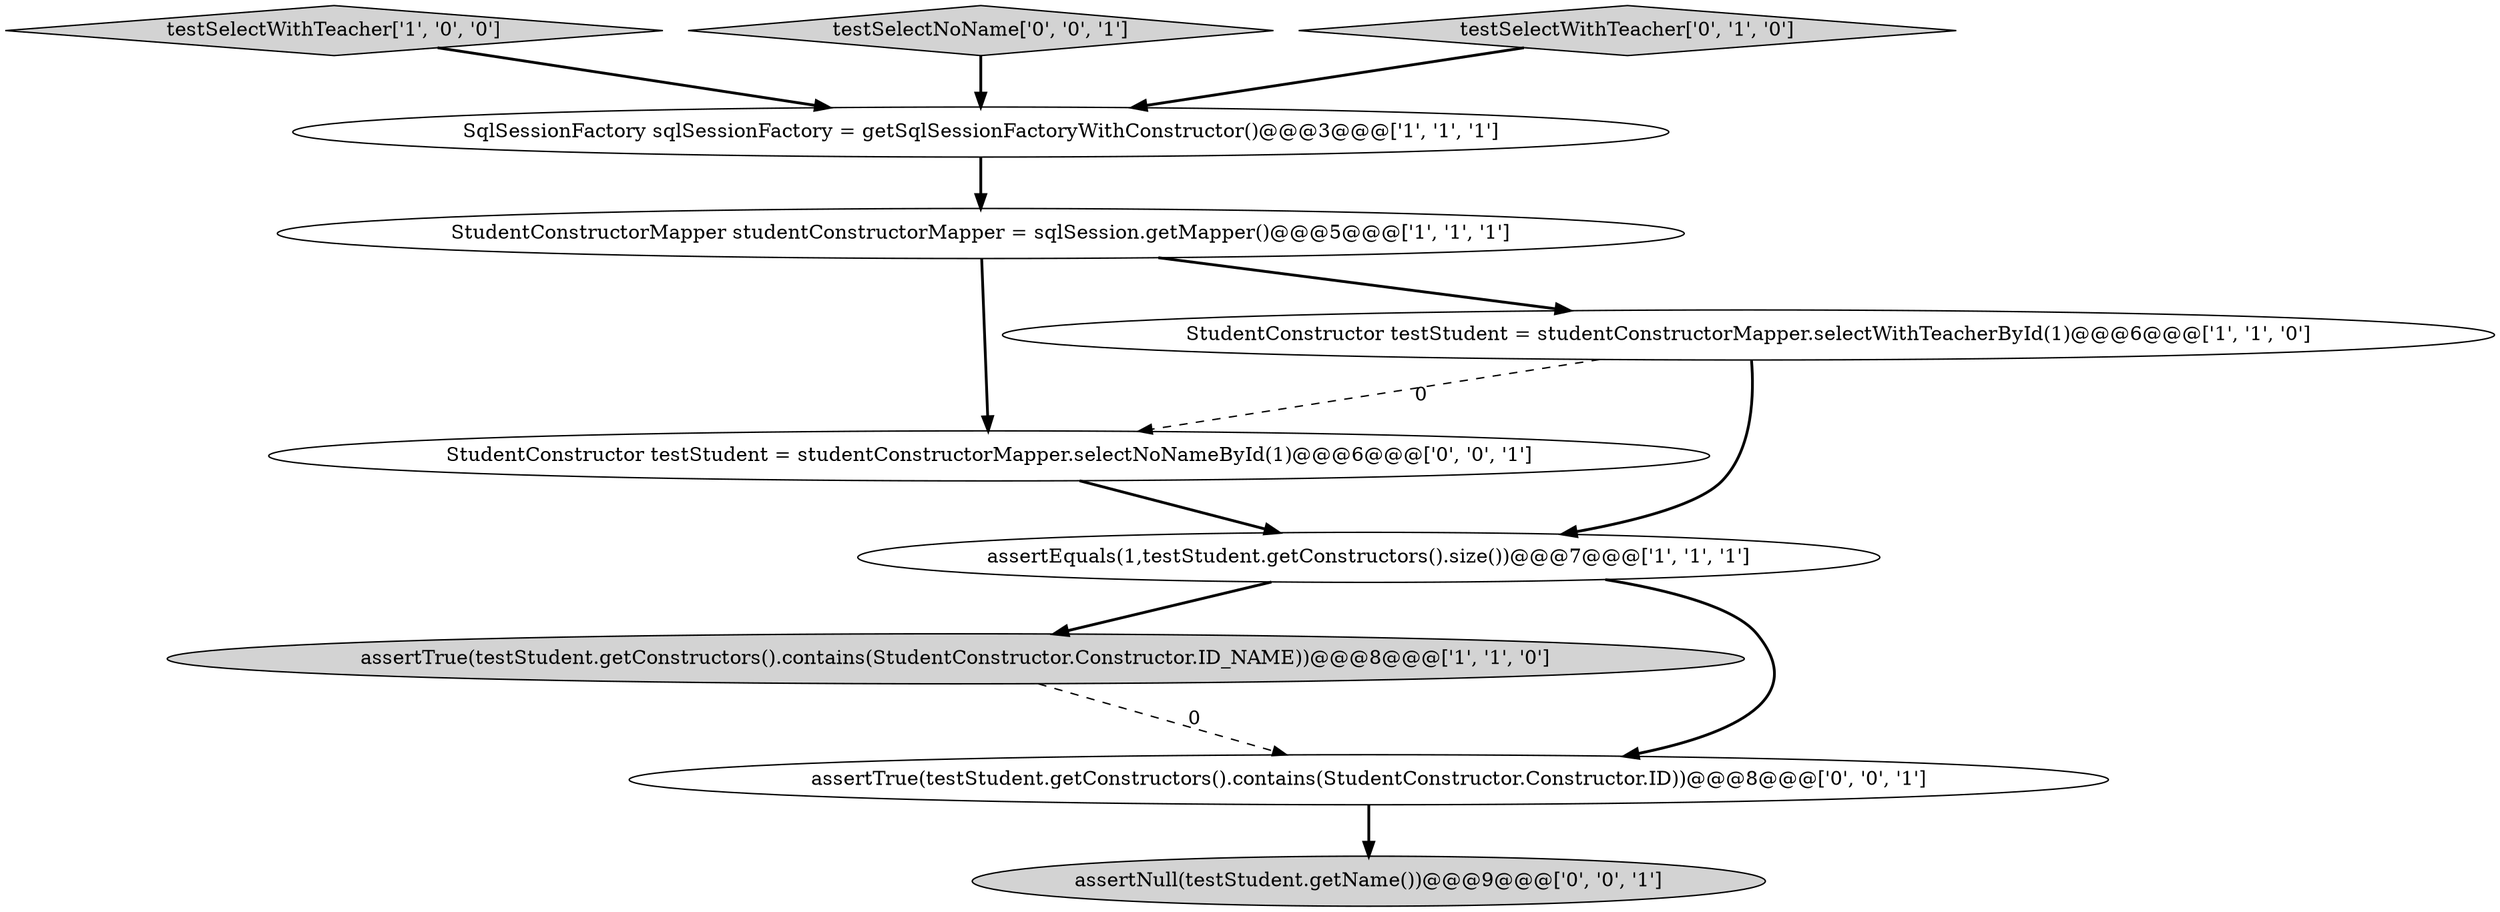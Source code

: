 digraph {
2 [style = filled, label = "testSelectWithTeacher['1', '0', '0']", fillcolor = lightgray, shape = diamond image = "AAA0AAABBB1BBB"];
4 [style = filled, label = "SqlSessionFactory sqlSessionFactory = getSqlSessionFactoryWithConstructor()@@@3@@@['1', '1', '1']", fillcolor = white, shape = ellipse image = "AAA0AAABBB1BBB"];
7 [style = filled, label = "testSelectNoName['0', '0', '1']", fillcolor = lightgray, shape = diamond image = "AAA0AAABBB3BBB"];
9 [style = filled, label = "StudentConstructor testStudent = studentConstructorMapper.selectNoNameById(1)@@@6@@@['0', '0', '1']", fillcolor = white, shape = ellipse image = "AAA0AAABBB3BBB"];
8 [style = filled, label = "assertNull(testStudent.getName())@@@9@@@['0', '0', '1']", fillcolor = lightgray, shape = ellipse image = "AAA0AAABBB3BBB"];
5 [style = filled, label = "assertTrue(testStudent.getConstructors().contains(StudentConstructor.Constructor.ID_NAME))@@@8@@@['1', '1', '0']", fillcolor = lightgray, shape = ellipse image = "AAA0AAABBB1BBB"];
10 [style = filled, label = "assertTrue(testStudent.getConstructors().contains(StudentConstructor.Constructor.ID))@@@8@@@['0', '0', '1']", fillcolor = white, shape = ellipse image = "AAA0AAABBB3BBB"];
0 [style = filled, label = "StudentConstructor testStudent = studentConstructorMapper.selectWithTeacherById(1)@@@6@@@['1', '1', '0']", fillcolor = white, shape = ellipse image = "AAA0AAABBB1BBB"];
3 [style = filled, label = "assertEquals(1,testStudent.getConstructors().size())@@@7@@@['1', '1', '1']", fillcolor = white, shape = ellipse image = "AAA0AAABBB1BBB"];
1 [style = filled, label = "StudentConstructorMapper studentConstructorMapper = sqlSession.getMapper()@@@5@@@['1', '1', '1']", fillcolor = white, shape = ellipse image = "AAA0AAABBB1BBB"];
6 [style = filled, label = "testSelectWithTeacher['0', '1', '0']", fillcolor = lightgray, shape = diamond image = "AAA0AAABBB2BBB"];
0->3 [style = bold, label=""];
9->3 [style = bold, label=""];
3->10 [style = bold, label=""];
6->4 [style = bold, label=""];
3->5 [style = bold, label=""];
4->1 [style = bold, label=""];
1->0 [style = bold, label=""];
7->4 [style = bold, label=""];
0->9 [style = dashed, label="0"];
10->8 [style = bold, label=""];
5->10 [style = dashed, label="0"];
2->4 [style = bold, label=""];
1->9 [style = bold, label=""];
}
